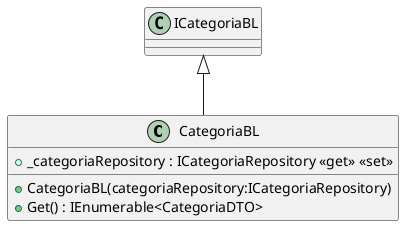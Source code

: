 @startuml
class CategoriaBL {
    + _categoriaRepository : ICategoriaRepository <<get>> <<set>>
    + CategoriaBL(categoriaRepository:ICategoriaRepository)
    + Get() : IEnumerable<CategoriaDTO>
}
ICategoriaBL <|-- CategoriaBL
@enduml
